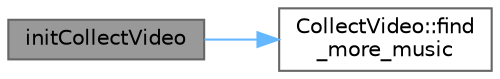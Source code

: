digraph "initCollectVideo"
{
 // LATEX_PDF_SIZE
  bgcolor="transparent";
  edge [fontname=Helvetica,fontsize=10,labelfontname=Helvetica,labelfontsize=10];
  node [fontname=Helvetica,fontsize=10,shape=box,height=0.2,width=0.4];
  rankdir="LR";
  Node1 [id="Node000001",label="initCollectVideo",height=0.2,width=0.4,color="gray40", fillcolor="grey60", style="filled", fontcolor="black",tooltip="初始化视频界面"];
  Node1 -> Node2 [id="edge1_Node000001_Node000002",color="steelblue1",style="solid",tooltip=" "];
  Node2 [id="Node000002",label="CollectVideo::find\l_more_music",height=0.2,width=0.4,color="grey40", fillcolor="white", style="filled",URL="$class_collect_video.html#aa23356daca3ed71116d6ae55df2991f4",tooltip="搜索更多音乐的信号"];
}
